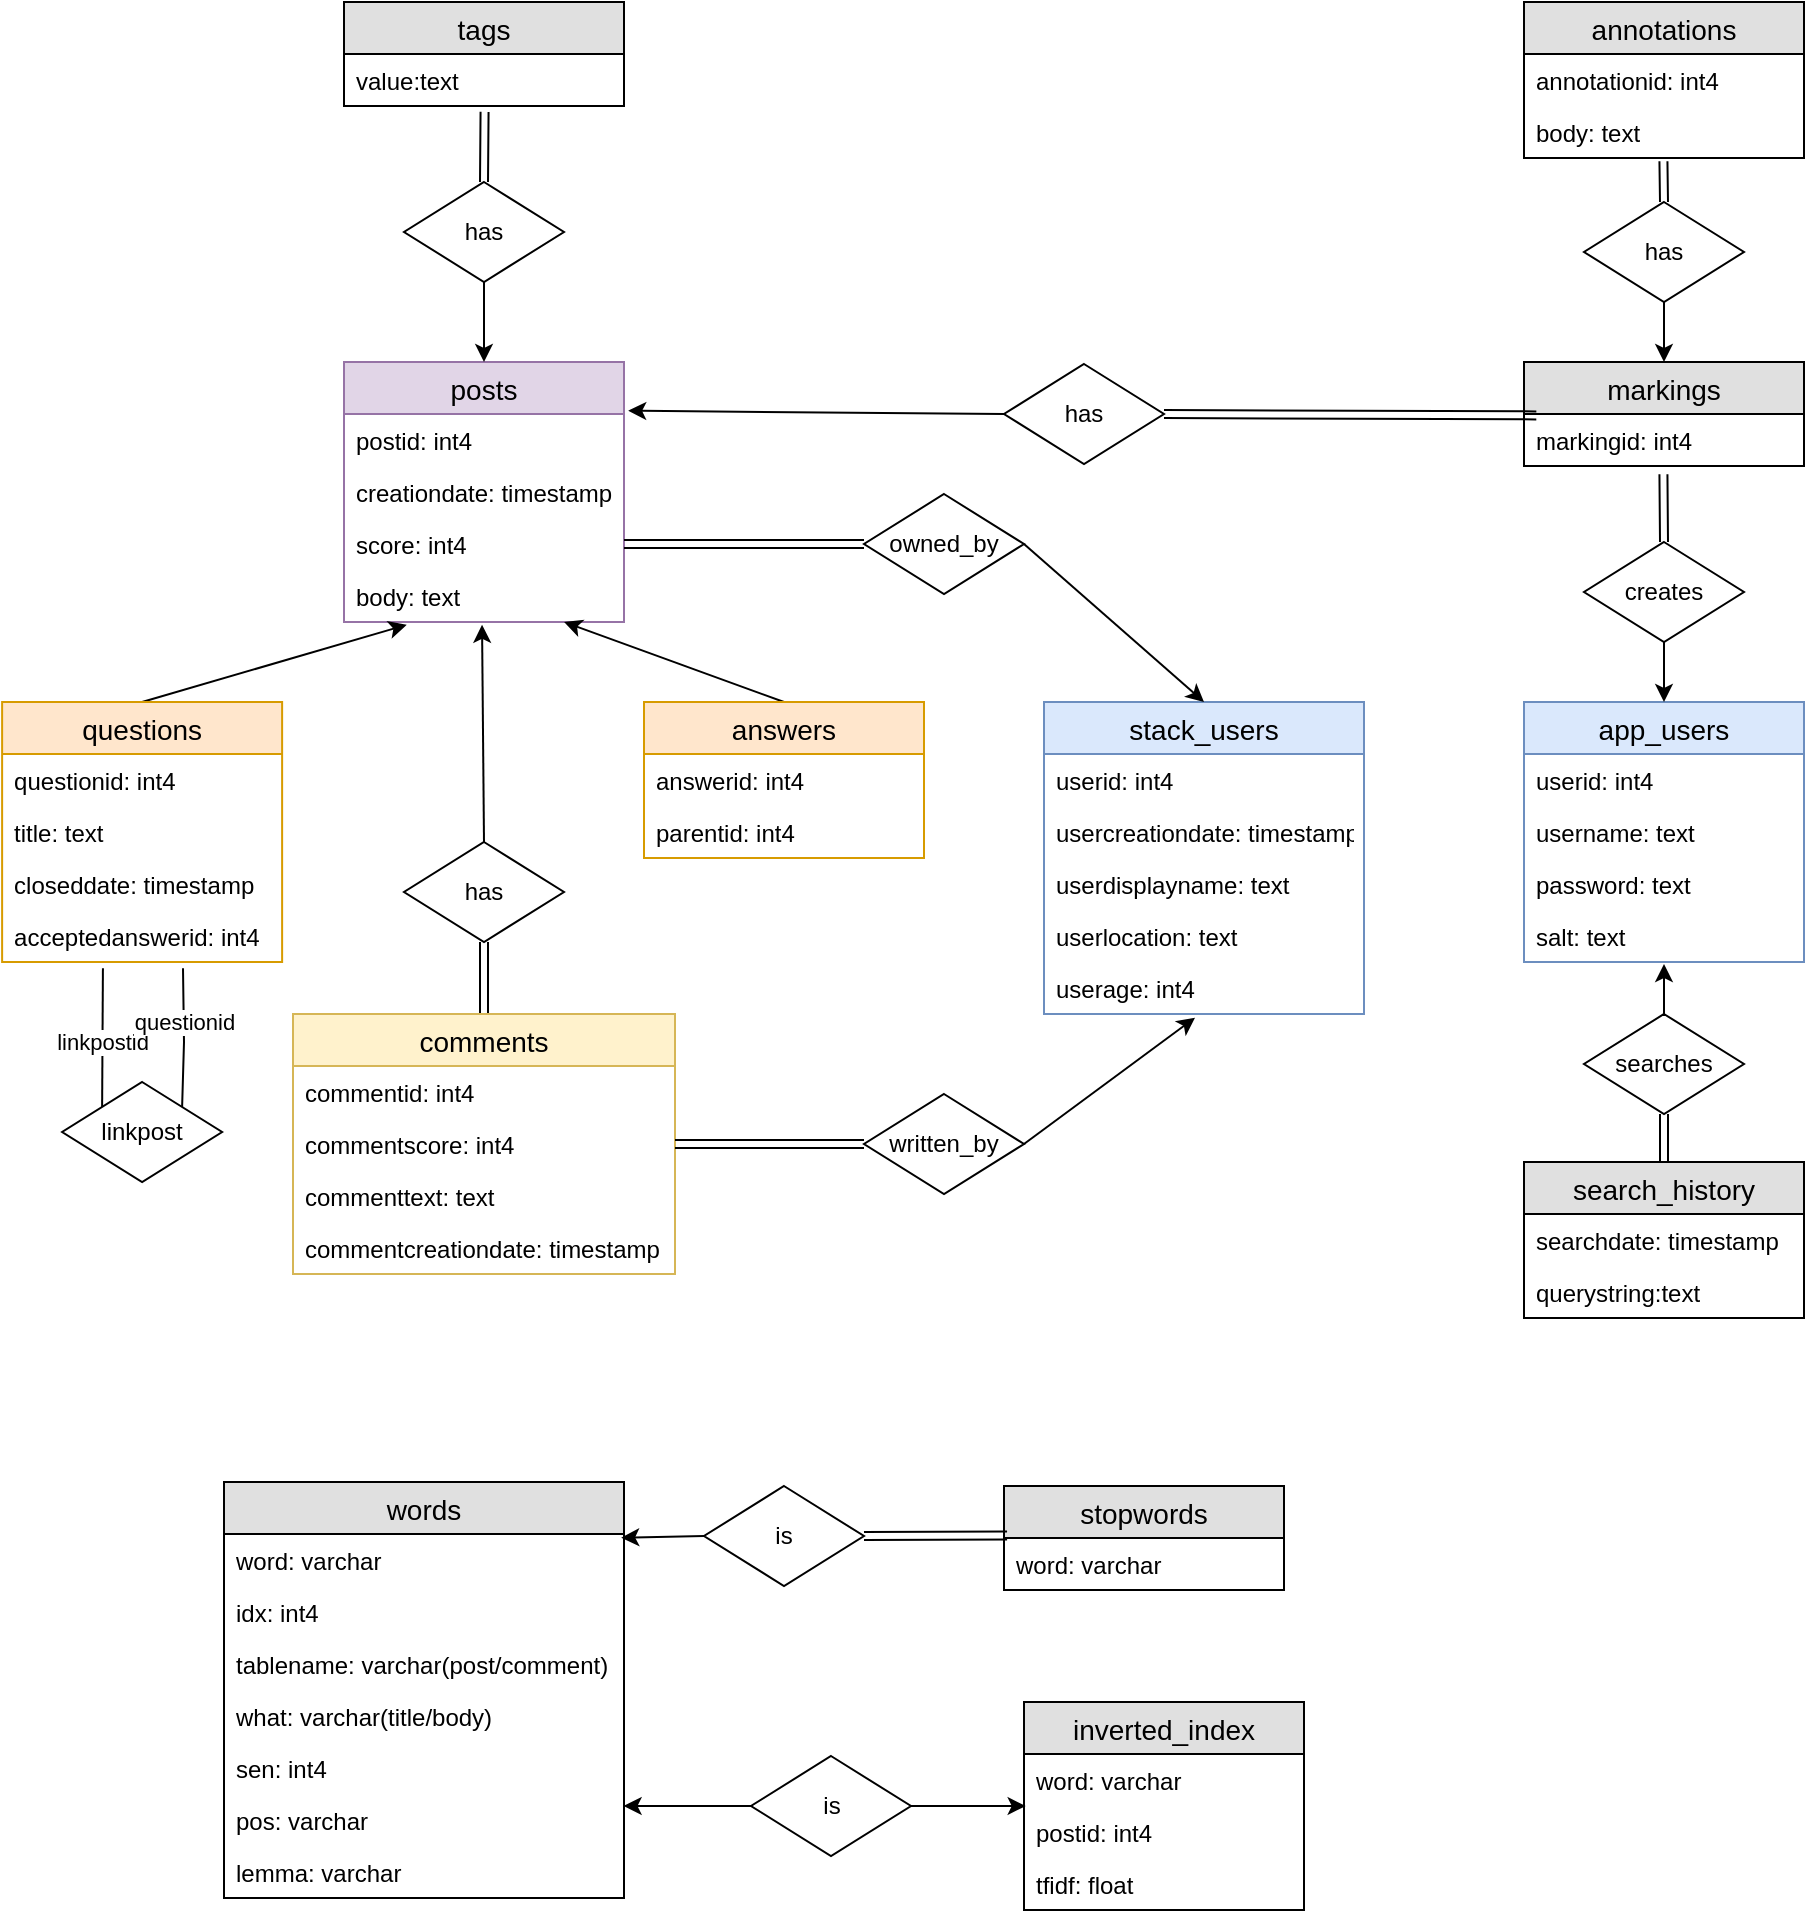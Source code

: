 <mxfile version="13.0.9" type="github">
  <diagram id="o7Jhs26MrK7T2KlIE4JG" name="Page-1">
    <mxGraphModel dx="1813" dy="1831" grid="1" gridSize="10" guides="1" tooltips="1" connect="1" arrows="1" fold="1" page="1" pageScale="1" pageWidth="827" pageHeight="1169" math="0" shadow="0">
      <root>
        <mxCell id="0" />
        <mxCell id="1" parent="0" />
        <mxCell id="jTHDJD86nA3Bd8Cu8bMh-1" value="tags" style="swimlane;fontStyle=0;childLayout=stackLayout;horizontal=1;startSize=26;fillColor=#e0e0e0;horizontalStack=0;resizeParent=1;resizeParentMax=0;resizeLast=0;collapsible=1;marginBottom=0;swimlaneFillColor=#ffffff;align=center;fontSize=14;" vertex="1" parent="1">
          <mxGeometry x="170" y="-50" width="140" height="52" as="geometry" />
        </mxCell>
        <mxCell id="jTHDJD86nA3Bd8Cu8bMh-2" value="value:text" style="text;strokeColor=none;fillColor=none;spacingLeft=4;spacingRight=4;overflow=hidden;rotatable=0;points=[[0,0.5],[1,0.5]];portConstraint=eastwest;fontSize=12;" vertex="1" parent="jTHDJD86nA3Bd8Cu8bMh-1">
          <mxGeometry y="26" width="140" height="26" as="geometry" />
        </mxCell>
        <mxCell id="jTHDJD86nA3Bd8Cu8bMh-3" value="posts" style="swimlane;fontStyle=0;childLayout=stackLayout;horizontal=1;startSize=26;fillColor=#e1d5e7;horizontalStack=0;resizeParent=1;resizeParentMax=0;resizeLast=0;collapsible=1;marginBottom=0;swimlaneFillColor=#ffffff;align=center;fontSize=14;strokeColor=#9673a6;" vertex="1" parent="1">
          <mxGeometry x="170" y="130" width="140" height="130" as="geometry" />
        </mxCell>
        <mxCell id="jTHDJD86nA3Bd8Cu8bMh-4" value="postid: int4" style="text;strokeColor=none;fillColor=none;spacingLeft=4;spacingRight=4;overflow=hidden;rotatable=0;points=[[0,0.5],[1,0.5]];portConstraint=eastwest;fontSize=12;" vertex="1" parent="jTHDJD86nA3Bd8Cu8bMh-3">
          <mxGeometry y="26" width="140" height="26" as="geometry" />
        </mxCell>
        <mxCell id="jTHDJD86nA3Bd8Cu8bMh-5" value="creationdate: timestamp" style="text;strokeColor=none;fillColor=none;spacingLeft=4;spacingRight=4;overflow=hidden;rotatable=0;points=[[0,0.5],[1,0.5]];portConstraint=eastwest;fontSize=12;" vertex="1" parent="jTHDJD86nA3Bd8Cu8bMh-3">
          <mxGeometry y="52" width="140" height="26" as="geometry" />
        </mxCell>
        <mxCell id="jTHDJD86nA3Bd8Cu8bMh-6" value="score: int4" style="text;strokeColor=none;fillColor=none;spacingLeft=4;spacingRight=4;overflow=hidden;rotatable=0;points=[[0,0.5],[1,0.5]];portConstraint=eastwest;fontSize=12;" vertex="1" parent="jTHDJD86nA3Bd8Cu8bMh-3">
          <mxGeometry y="78" width="140" height="26" as="geometry" />
        </mxCell>
        <mxCell id="jTHDJD86nA3Bd8Cu8bMh-7" value="body: text" style="text;strokeColor=none;fillColor=none;spacingLeft=4;spacingRight=4;overflow=hidden;rotatable=0;points=[[0,0.5],[1,0.5]];portConstraint=eastwest;fontSize=12;" vertex="1" parent="jTHDJD86nA3Bd8Cu8bMh-3">
          <mxGeometry y="104" width="140" height="26" as="geometry" />
        </mxCell>
        <mxCell id="jTHDJD86nA3Bd8Cu8bMh-8" value="markings" style="swimlane;fontStyle=0;childLayout=stackLayout;horizontal=1;startSize=26;fillColor=#e0e0e0;horizontalStack=0;resizeParent=1;resizeParentMax=0;resizeLast=0;collapsible=1;marginBottom=0;swimlaneFillColor=#ffffff;align=center;fontSize=14;" vertex="1" parent="1">
          <mxGeometry x="760" y="130" width="140" height="52" as="geometry" />
        </mxCell>
        <mxCell id="jTHDJD86nA3Bd8Cu8bMh-9" value="markingid: int4" style="text;strokeColor=none;fillColor=none;spacingLeft=4;spacingRight=4;overflow=hidden;rotatable=0;points=[[0,0.5],[1,0.5]];portConstraint=eastwest;fontSize=12;" vertex="1" parent="jTHDJD86nA3Bd8Cu8bMh-8">
          <mxGeometry y="26" width="140" height="26" as="geometry" />
        </mxCell>
        <mxCell id="jTHDJD86nA3Bd8Cu8bMh-10" value="annotations" style="swimlane;fontStyle=0;childLayout=stackLayout;horizontal=1;startSize=26;fillColor=#e0e0e0;horizontalStack=0;resizeParent=1;resizeParentMax=0;resizeLast=0;collapsible=1;marginBottom=0;swimlaneFillColor=#ffffff;align=center;fontSize=14;" vertex="1" parent="1">
          <mxGeometry x="760" y="-50" width="140" height="78" as="geometry" />
        </mxCell>
        <mxCell id="jTHDJD86nA3Bd8Cu8bMh-11" value="annotationid: int4" style="text;strokeColor=none;fillColor=none;spacingLeft=4;spacingRight=4;overflow=hidden;rotatable=0;points=[[0,0.5],[1,0.5]];portConstraint=eastwest;fontSize=12;" vertex="1" parent="jTHDJD86nA3Bd8Cu8bMh-10">
          <mxGeometry y="26" width="140" height="26" as="geometry" />
        </mxCell>
        <mxCell id="jTHDJD86nA3Bd8Cu8bMh-12" value="body: text" style="text;strokeColor=none;fillColor=none;spacingLeft=4;spacingRight=4;overflow=hidden;rotatable=0;points=[[0,0.5],[1,0.5]];portConstraint=eastwest;fontSize=12;" vertex="1" parent="jTHDJD86nA3Bd8Cu8bMh-10">
          <mxGeometry y="52" width="140" height="26" as="geometry" />
        </mxCell>
        <mxCell id="jTHDJD86nA3Bd8Cu8bMh-13" style="edgeStyle=none;rounded=0;orthogonalLoop=1;jettySize=auto;html=1;exitX=0.5;exitY=0;exitDx=0;exitDy=0;entryX=0.224;entryY=1.054;entryDx=0;entryDy=0;entryPerimeter=0;" edge="1" parent="1" source="jTHDJD86nA3Bd8Cu8bMh-14" target="jTHDJD86nA3Bd8Cu8bMh-7">
          <mxGeometry relative="1" as="geometry" />
        </mxCell>
        <mxCell id="jTHDJD86nA3Bd8Cu8bMh-14" value="questions" style="swimlane;fontStyle=0;childLayout=stackLayout;horizontal=1;startSize=26;fillColor=#ffe6cc;horizontalStack=0;resizeParent=1;resizeParentMax=0;resizeLast=0;collapsible=1;marginBottom=0;swimlaneFillColor=#ffffff;align=center;fontSize=14;strokeColor=#d79b00;" vertex="1" parent="1">
          <mxGeometry x="-0.94" y="300" width="140" height="130" as="geometry" />
        </mxCell>
        <mxCell id="jTHDJD86nA3Bd8Cu8bMh-15" value="questionid: int4" style="text;strokeColor=none;fillColor=none;spacingLeft=4;spacingRight=4;overflow=hidden;rotatable=0;points=[[0,0.5],[1,0.5]];portConstraint=eastwest;fontSize=12;" vertex="1" parent="jTHDJD86nA3Bd8Cu8bMh-14">
          <mxGeometry y="26" width="140" height="26" as="geometry" />
        </mxCell>
        <mxCell id="jTHDJD86nA3Bd8Cu8bMh-16" value="title: text" style="text;strokeColor=none;fillColor=none;spacingLeft=4;spacingRight=4;overflow=hidden;rotatable=0;points=[[0,0.5],[1,0.5]];portConstraint=eastwest;fontSize=12;" vertex="1" parent="jTHDJD86nA3Bd8Cu8bMh-14">
          <mxGeometry y="52" width="140" height="26" as="geometry" />
        </mxCell>
        <mxCell id="jTHDJD86nA3Bd8Cu8bMh-17" value="closeddate: timestamp" style="text;strokeColor=none;fillColor=none;spacingLeft=4;spacingRight=4;overflow=hidden;rotatable=0;points=[[0,0.5],[1,0.5]];portConstraint=eastwest;fontSize=12;" vertex="1" parent="jTHDJD86nA3Bd8Cu8bMh-14">
          <mxGeometry y="78" width="140" height="26" as="geometry" />
        </mxCell>
        <mxCell id="jTHDJD86nA3Bd8Cu8bMh-18" value="acceptedanswerid: int4" style="text;strokeColor=none;fillColor=none;spacingLeft=4;spacingRight=4;overflow=hidden;rotatable=0;points=[[0,0.5],[1,0.5]];portConstraint=eastwest;fontSize=12;" vertex="1" parent="jTHDJD86nA3Bd8Cu8bMh-14">
          <mxGeometry y="104" width="140" height="26" as="geometry" />
        </mxCell>
        <mxCell id="jTHDJD86nA3Bd8Cu8bMh-19" style="rounded=0;orthogonalLoop=1;jettySize=auto;html=1;exitX=0.5;exitY=0;exitDx=0;exitDy=0;entryX=0.786;entryY=1;entryDx=0;entryDy=0;entryPerimeter=0;" edge="1" parent="1" source="jTHDJD86nA3Bd8Cu8bMh-20" target="jTHDJD86nA3Bd8Cu8bMh-7">
          <mxGeometry relative="1" as="geometry" />
        </mxCell>
        <mxCell id="jTHDJD86nA3Bd8Cu8bMh-20" value="answers" style="swimlane;fontStyle=0;childLayout=stackLayout;horizontal=1;startSize=26;fillColor=#ffe6cc;horizontalStack=0;resizeParent=1;resizeParentMax=0;resizeLast=0;collapsible=1;marginBottom=0;swimlaneFillColor=#ffffff;align=center;fontSize=14;strokeColor=#d79b00;" vertex="1" parent="1">
          <mxGeometry x="320" y="300" width="140" height="78" as="geometry" />
        </mxCell>
        <mxCell id="jTHDJD86nA3Bd8Cu8bMh-21" value="answerid: int4" style="text;strokeColor=none;fillColor=none;spacingLeft=4;spacingRight=4;overflow=hidden;rotatable=0;points=[[0,0.5],[1,0.5]];portConstraint=eastwest;fontSize=12;" vertex="1" parent="jTHDJD86nA3Bd8Cu8bMh-20">
          <mxGeometry y="26" width="140" height="26" as="geometry" />
        </mxCell>
        <mxCell id="jTHDJD86nA3Bd8Cu8bMh-22" value="parentid: int4" style="text;strokeColor=none;fillColor=none;spacingLeft=4;spacingRight=4;overflow=hidden;rotatable=0;points=[[0,0.5],[1,0.5]];portConstraint=eastwest;fontSize=12;" vertex="1" parent="jTHDJD86nA3Bd8Cu8bMh-20">
          <mxGeometry y="52" width="140" height="26" as="geometry" />
        </mxCell>
        <mxCell id="jTHDJD86nA3Bd8Cu8bMh-23" value="stack_users" style="swimlane;fontStyle=0;childLayout=stackLayout;horizontal=1;startSize=26;fillColor=#dae8fc;horizontalStack=0;resizeParent=1;resizeParentMax=0;resizeLast=0;collapsible=1;marginBottom=0;swimlaneFillColor=#ffffff;align=center;fontSize=14;strokeColor=#6c8ebf;" vertex="1" parent="1">
          <mxGeometry x="520" y="300" width="160" height="156" as="geometry" />
        </mxCell>
        <mxCell id="jTHDJD86nA3Bd8Cu8bMh-24" value="userid: int4" style="text;strokeColor=none;fillColor=none;spacingLeft=4;spacingRight=4;overflow=hidden;rotatable=0;points=[[0,0.5],[1,0.5]];portConstraint=eastwest;fontSize=12;" vertex="1" parent="jTHDJD86nA3Bd8Cu8bMh-23">
          <mxGeometry y="26" width="160" height="26" as="geometry" />
        </mxCell>
        <mxCell id="jTHDJD86nA3Bd8Cu8bMh-25" value="usercreationdate: timestamp" style="text;strokeColor=none;fillColor=none;spacingLeft=4;spacingRight=4;overflow=hidden;rotatable=0;points=[[0,0.5],[1,0.5]];portConstraint=eastwest;fontSize=12;" vertex="1" parent="jTHDJD86nA3Bd8Cu8bMh-23">
          <mxGeometry y="52" width="160" height="26" as="geometry" />
        </mxCell>
        <mxCell id="jTHDJD86nA3Bd8Cu8bMh-26" value="userdisplayname: text" style="text;strokeColor=none;fillColor=none;spacingLeft=4;spacingRight=4;overflow=hidden;rotatable=0;points=[[0,0.5],[1,0.5]];portConstraint=eastwest;fontSize=12;" vertex="1" parent="jTHDJD86nA3Bd8Cu8bMh-23">
          <mxGeometry y="78" width="160" height="26" as="geometry" />
        </mxCell>
        <mxCell id="jTHDJD86nA3Bd8Cu8bMh-27" value="userlocation: text" style="text;strokeColor=none;fillColor=none;spacingLeft=4;spacingRight=4;overflow=hidden;rotatable=0;points=[[0,0.5],[1,0.5]];portConstraint=eastwest;fontSize=12;" vertex="1" parent="jTHDJD86nA3Bd8Cu8bMh-23">
          <mxGeometry y="104" width="160" height="26" as="geometry" />
        </mxCell>
        <mxCell id="jTHDJD86nA3Bd8Cu8bMh-28" value="userage: int4" style="text;strokeColor=none;fillColor=none;spacingLeft=4;spacingRight=4;overflow=hidden;rotatable=0;points=[[0,0.5],[1,0.5]];portConstraint=eastwest;fontSize=12;" vertex="1" parent="jTHDJD86nA3Bd8Cu8bMh-23">
          <mxGeometry y="130" width="160" height="26" as="geometry" />
        </mxCell>
        <mxCell id="jTHDJD86nA3Bd8Cu8bMh-29" value="app_users" style="swimlane;fontStyle=0;childLayout=stackLayout;horizontal=1;startSize=26;fillColor=#dae8fc;horizontalStack=0;resizeParent=1;resizeParentMax=0;resizeLast=0;collapsible=1;marginBottom=0;swimlaneFillColor=#ffffff;align=center;fontSize=14;strokeColor=#6c8ebf;" vertex="1" parent="1">
          <mxGeometry x="760" y="300" width="140" height="130" as="geometry" />
        </mxCell>
        <mxCell id="jTHDJD86nA3Bd8Cu8bMh-30" value="userid: int4" style="text;strokeColor=none;fillColor=none;spacingLeft=4;spacingRight=4;overflow=hidden;rotatable=0;points=[[0,0.5],[1,0.5]];portConstraint=eastwest;fontSize=12;" vertex="1" parent="jTHDJD86nA3Bd8Cu8bMh-29">
          <mxGeometry y="26" width="140" height="26" as="geometry" />
        </mxCell>
        <mxCell id="jTHDJD86nA3Bd8Cu8bMh-31" value="username: text" style="text;strokeColor=none;fillColor=none;spacingLeft=4;spacingRight=4;overflow=hidden;rotatable=0;points=[[0,0.5],[1,0.5]];portConstraint=eastwest;fontSize=12;" vertex="1" parent="jTHDJD86nA3Bd8Cu8bMh-29">
          <mxGeometry y="52" width="140" height="26" as="geometry" />
        </mxCell>
        <mxCell id="jTHDJD86nA3Bd8Cu8bMh-32" value="password: text" style="text;strokeColor=none;fillColor=none;spacingLeft=4;spacingRight=4;overflow=hidden;rotatable=0;points=[[0,0.5],[1,0.5]];portConstraint=eastwest;fontSize=12;" vertex="1" parent="jTHDJD86nA3Bd8Cu8bMh-29">
          <mxGeometry y="78" width="140" height="26" as="geometry" />
        </mxCell>
        <mxCell id="jTHDJD86nA3Bd8Cu8bMh-33" value="salt: text" style="text;strokeColor=none;fillColor=none;spacingLeft=4;spacingRight=4;overflow=hidden;rotatable=0;points=[[0,0.5],[1,0.5]];portConstraint=eastwest;fontSize=12;" vertex="1" parent="jTHDJD86nA3Bd8Cu8bMh-29">
          <mxGeometry y="104" width="140" height="26" as="geometry" />
        </mxCell>
        <mxCell id="jTHDJD86nA3Bd8Cu8bMh-34" style="edgeStyle=none;rounded=0;orthogonalLoop=1;jettySize=auto;html=1;exitX=0.5;exitY=0;exitDx=0;exitDy=0;entryX=0.5;entryY=1;entryDx=0;entryDy=0;shape=link;" edge="1" parent="1" source="jTHDJD86nA3Bd8Cu8bMh-35" target="jTHDJD86nA3Bd8Cu8bMh-70">
          <mxGeometry relative="1" as="geometry" />
        </mxCell>
        <mxCell id="jTHDJD86nA3Bd8Cu8bMh-35" value="comments" style="swimlane;fontStyle=0;childLayout=stackLayout;horizontal=1;startSize=26;fillColor=#fff2cc;horizontalStack=0;resizeParent=1;resizeParentMax=0;resizeLast=0;collapsible=1;marginBottom=0;swimlaneFillColor=#ffffff;align=center;fontSize=14;strokeColor=#d6b656;" vertex="1" parent="1">
          <mxGeometry x="144.5" y="456" width="191" height="130" as="geometry" />
        </mxCell>
        <mxCell id="jTHDJD86nA3Bd8Cu8bMh-36" value="commentid: int4" style="text;strokeColor=none;fillColor=none;spacingLeft=4;spacingRight=4;overflow=hidden;rotatable=0;points=[[0,0.5],[1,0.5]];portConstraint=eastwest;fontSize=12;" vertex="1" parent="jTHDJD86nA3Bd8Cu8bMh-35">
          <mxGeometry y="26" width="191" height="26" as="geometry" />
        </mxCell>
        <mxCell id="jTHDJD86nA3Bd8Cu8bMh-37" value="commentscore: int4" style="text;strokeColor=none;fillColor=none;spacingLeft=4;spacingRight=4;overflow=hidden;rotatable=0;points=[[0,0.5],[1,0.5]];portConstraint=eastwest;fontSize=12;" vertex="1" parent="jTHDJD86nA3Bd8Cu8bMh-35">
          <mxGeometry y="52" width="191" height="26" as="geometry" />
        </mxCell>
        <mxCell id="jTHDJD86nA3Bd8Cu8bMh-38" value="commenttext: text" style="text;strokeColor=none;fillColor=none;spacingLeft=4;spacingRight=4;overflow=hidden;rotatable=0;points=[[0,0.5],[1,0.5]];portConstraint=eastwest;fontSize=12;" vertex="1" parent="jTHDJD86nA3Bd8Cu8bMh-35">
          <mxGeometry y="78" width="191" height="26" as="geometry" />
        </mxCell>
        <mxCell id="jTHDJD86nA3Bd8Cu8bMh-39" value="commentcreationdate: timestamp" style="text;strokeColor=none;fillColor=none;spacingLeft=4;spacingRight=4;overflow=hidden;rotatable=0;points=[[0,0.5],[1,0.5]];portConstraint=eastwest;fontSize=12;" vertex="1" parent="jTHDJD86nA3Bd8Cu8bMh-35">
          <mxGeometry y="104" width="191" height="26" as="geometry" />
        </mxCell>
        <mxCell id="jTHDJD86nA3Bd8Cu8bMh-40" value="search_history" style="swimlane;fontStyle=0;childLayout=stackLayout;horizontal=1;startSize=26;fillColor=#e0e0e0;horizontalStack=0;resizeParent=1;resizeParentMax=0;resizeLast=0;collapsible=1;marginBottom=0;swimlaneFillColor=#ffffff;align=center;fontSize=14;" vertex="1" parent="1">
          <mxGeometry x="760" y="530" width="140" height="78" as="geometry" />
        </mxCell>
        <mxCell id="jTHDJD86nA3Bd8Cu8bMh-41" value="searchdate: timestamp" style="text;strokeColor=none;fillColor=none;spacingLeft=4;spacingRight=4;overflow=hidden;rotatable=0;points=[[0,0.5],[1,0.5]];portConstraint=eastwest;fontSize=12;" vertex="1" parent="jTHDJD86nA3Bd8Cu8bMh-40">
          <mxGeometry y="26" width="140" height="26" as="geometry" />
        </mxCell>
        <mxCell id="jTHDJD86nA3Bd8Cu8bMh-42" value="querystring:text" style="text;strokeColor=none;fillColor=none;spacingLeft=4;spacingRight=4;overflow=hidden;rotatable=0;points=[[0,0.5],[1,0.5]];portConstraint=eastwest;fontSize=12;" vertex="1" parent="jTHDJD86nA3Bd8Cu8bMh-40">
          <mxGeometry y="52" width="140" height="26" as="geometry" />
        </mxCell>
        <mxCell id="jTHDJD86nA3Bd8Cu8bMh-43" value="stopwords" style="swimlane;fontStyle=0;childLayout=stackLayout;horizontal=1;startSize=26;fillColor=#e0e0e0;horizontalStack=0;resizeParent=1;resizeParentMax=0;resizeLast=0;collapsible=1;marginBottom=0;swimlaneFillColor=#ffffff;align=center;fontSize=14;" vertex="1" parent="1">
          <mxGeometry x="500" y="692" width="140" height="52" as="geometry" />
        </mxCell>
        <mxCell id="jTHDJD86nA3Bd8Cu8bMh-44" value="word: varchar" style="text;strokeColor=none;fillColor=none;spacingLeft=4;spacingRight=4;overflow=hidden;rotatable=0;points=[[0,0.5],[1,0.5]];portConstraint=eastwest;fontSize=12;" vertex="1" parent="jTHDJD86nA3Bd8Cu8bMh-43">
          <mxGeometry y="26" width="140" height="26" as="geometry" />
        </mxCell>
        <mxCell id="jTHDJD86nA3Bd8Cu8bMh-45" value="words" style="swimlane;fontStyle=0;childLayout=stackLayout;horizontal=1;startSize=26;fillColor=#e0e0e0;horizontalStack=0;resizeParent=1;resizeParentMax=0;resizeLast=0;collapsible=1;marginBottom=0;swimlaneFillColor=#ffffff;align=center;fontSize=14;" vertex="1" parent="1">
          <mxGeometry x="110" y="690" width="200" height="208" as="geometry" />
        </mxCell>
        <mxCell id="jTHDJD86nA3Bd8Cu8bMh-46" value="word: varchar" style="text;strokeColor=none;fillColor=none;spacingLeft=4;spacingRight=4;overflow=hidden;rotatable=0;points=[[0,0.5],[1,0.5]];portConstraint=eastwest;fontSize=12;" vertex="1" parent="jTHDJD86nA3Bd8Cu8bMh-45">
          <mxGeometry y="26" width="200" height="26" as="geometry" />
        </mxCell>
        <mxCell id="jTHDJD86nA3Bd8Cu8bMh-47" value="idx: int4" style="text;strokeColor=none;fillColor=none;spacingLeft=4;spacingRight=4;overflow=hidden;rotatable=0;points=[[0,0.5],[1,0.5]];portConstraint=eastwest;fontSize=12;" vertex="1" parent="jTHDJD86nA3Bd8Cu8bMh-45">
          <mxGeometry y="52" width="200" height="26" as="geometry" />
        </mxCell>
        <mxCell id="jTHDJD86nA3Bd8Cu8bMh-48" value="tablename: varchar(post/comment)" style="text;strokeColor=none;fillColor=none;spacingLeft=4;spacingRight=4;overflow=hidden;rotatable=0;points=[[0,0.5],[1,0.5]];portConstraint=eastwest;fontSize=12;" vertex="1" parent="jTHDJD86nA3Bd8Cu8bMh-45">
          <mxGeometry y="78" width="200" height="26" as="geometry" />
        </mxCell>
        <mxCell id="jTHDJD86nA3Bd8Cu8bMh-49" value="what: varchar(title/body)" style="text;strokeColor=none;fillColor=none;spacingLeft=4;spacingRight=4;overflow=hidden;rotatable=0;points=[[0,0.5],[1,0.5]];portConstraint=eastwest;fontSize=12;" vertex="1" parent="jTHDJD86nA3Bd8Cu8bMh-45">
          <mxGeometry y="104" width="200" height="26" as="geometry" />
        </mxCell>
        <mxCell id="jTHDJD86nA3Bd8Cu8bMh-50" value="sen: int4" style="text;strokeColor=none;fillColor=none;spacingLeft=4;spacingRight=4;overflow=hidden;rotatable=0;points=[[0,0.5],[1,0.5]];portConstraint=eastwest;fontSize=12;" vertex="1" parent="jTHDJD86nA3Bd8Cu8bMh-45">
          <mxGeometry y="130" width="200" height="26" as="geometry" />
        </mxCell>
        <mxCell id="jTHDJD86nA3Bd8Cu8bMh-51" value="pos: varchar" style="text;strokeColor=none;fillColor=none;spacingLeft=4;spacingRight=4;overflow=hidden;rotatable=0;points=[[0,0.5],[1,0.5]];portConstraint=eastwest;fontSize=12;" vertex="1" parent="jTHDJD86nA3Bd8Cu8bMh-45">
          <mxGeometry y="156" width="200" height="26" as="geometry" />
        </mxCell>
        <mxCell id="jTHDJD86nA3Bd8Cu8bMh-52" value="lemma: varchar" style="text;strokeColor=none;fillColor=none;spacingLeft=4;spacingRight=4;overflow=hidden;rotatable=0;points=[[0,0.5],[1,0.5]];portConstraint=eastwest;fontSize=12;" vertex="1" parent="jTHDJD86nA3Bd8Cu8bMh-45">
          <mxGeometry y="182" width="200" height="26" as="geometry" />
        </mxCell>
        <mxCell id="jTHDJD86nA3Bd8Cu8bMh-53" value="inverted_index" style="swimlane;fontStyle=0;childLayout=stackLayout;horizontal=1;startSize=26;fillColor=#e0e0e0;horizontalStack=0;resizeParent=1;resizeParentMax=0;resizeLast=0;collapsible=1;marginBottom=0;swimlaneFillColor=#ffffff;align=center;fontSize=14;" vertex="1" parent="1">
          <mxGeometry x="510" y="800" width="140" height="104" as="geometry" />
        </mxCell>
        <mxCell id="jTHDJD86nA3Bd8Cu8bMh-54" value="word: varchar" style="text;strokeColor=none;fillColor=none;spacingLeft=4;spacingRight=4;overflow=hidden;rotatable=0;points=[[0,0.5],[1,0.5]];portConstraint=eastwest;fontSize=12;" vertex="1" parent="jTHDJD86nA3Bd8Cu8bMh-53">
          <mxGeometry y="26" width="140" height="26" as="geometry" />
        </mxCell>
        <mxCell id="jTHDJD86nA3Bd8Cu8bMh-55" value="postid: int4" style="text;strokeColor=none;fillColor=none;spacingLeft=4;spacingRight=4;overflow=hidden;rotatable=0;points=[[0,0.5],[1,0.5]];portConstraint=eastwest;fontSize=12;" vertex="1" parent="jTHDJD86nA3Bd8Cu8bMh-53">
          <mxGeometry y="52" width="140" height="26" as="geometry" />
        </mxCell>
        <mxCell id="jTHDJD86nA3Bd8Cu8bMh-56" value="tfidf: float" style="text;strokeColor=none;fillColor=none;spacingLeft=4;spacingRight=4;overflow=hidden;rotatable=0;points=[[0,0.5],[1,0.5]];portConstraint=eastwest;fontSize=12;" vertex="1" parent="jTHDJD86nA3Bd8Cu8bMh-53">
          <mxGeometry y="78" width="140" height="26" as="geometry" />
        </mxCell>
        <mxCell id="jTHDJD86nA3Bd8Cu8bMh-57" style="edgeStyle=none;shape=link;rounded=0;orthogonalLoop=1;jettySize=auto;html=1;exitX=0.5;exitY=1;exitDx=0;exitDy=0;entryX=0.5;entryY=0;entryDx=0;entryDy=0;" edge="1" parent="1" source="jTHDJD86nA3Bd8Cu8bMh-59" target="jTHDJD86nA3Bd8Cu8bMh-40">
          <mxGeometry relative="1" as="geometry" />
        </mxCell>
        <mxCell id="jTHDJD86nA3Bd8Cu8bMh-58" style="edgeStyle=none;rounded=0;orthogonalLoop=1;jettySize=auto;html=1;exitX=0.5;exitY=0;exitDx=0;exitDy=0;" edge="1" parent="1" source="jTHDJD86nA3Bd8Cu8bMh-59">
          <mxGeometry relative="1" as="geometry">
            <mxPoint x="830" y="431" as="targetPoint" />
          </mxGeometry>
        </mxCell>
        <mxCell id="jTHDJD86nA3Bd8Cu8bMh-59" value="searches" style="rhombus;whiteSpace=wrap;html=1;" vertex="1" parent="1">
          <mxGeometry x="790" y="456" width="80" height="50" as="geometry" />
        </mxCell>
        <mxCell id="jTHDJD86nA3Bd8Cu8bMh-60" style="edgeStyle=none;shape=link;rounded=0;orthogonalLoop=1;jettySize=auto;html=1;exitX=1;exitY=0.5;exitDx=0;exitDy=0;entryX=0.011;entryY=-0.05;entryDx=0;entryDy=0;entryPerimeter=0;" edge="1" parent="1" source="jTHDJD86nA3Bd8Cu8bMh-62" target="jTHDJD86nA3Bd8Cu8bMh-44">
          <mxGeometry relative="1" as="geometry" />
        </mxCell>
        <mxCell id="jTHDJD86nA3Bd8Cu8bMh-61" style="edgeStyle=none;rounded=0;orthogonalLoop=1;jettySize=auto;html=1;exitX=0;exitY=0.5;exitDx=0;exitDy=0;entryX=0.993;entryY=0.072;entryDx=0;entryDy=0;entryPerimeter=0;" edge="1" parent="1" source="jTHDJD86nA3Bd8Cu8bMh-62" target="jTHDJD86nA3Bd8Cu8bMh-46">
          <mxGeometry relative="1" as="geometry" />
        </mxCell>
        <mxCell id="jTHDJD86nA3Bd8Cu8bMh-62" value="is" style="rhombus;whiteSpace=wrap;html=1;" vertex="1" parent="1">
          <mxGeometry x="350" y="692" width="80" height="50" as="geometry" />
        </mxCell>
        <mxCell id="jTHDJD86nA3Bd8Cu8bMh-63" style="edgeStyle=none;rounded=0;orthogonalLoop=1;jettySize=auto;html=1;exitX=0;exitY=0.5;exitDx=0;exitDy=0;entryX=1;entryY=0.5;entryDx=0;entryDy=0;shape=link;" edge="1" parent="1" source="jTHDJD86nA3Bd8Cu8bMh-65" target="jTHDJD86nA3Bd8Cu8bMh-6">
          <mxGeometry relative="1" as="geometry" />
        </mxCell>
        <mxCell id="jTHDJD86nA3Bd8Cu8bMh-64" style="edgeStyle=none;rounded=0;orthogonalLoop=1;jettySize=auto;html=1;exitX=1;exitY=0.5;exitDx=0;exitDy=0;entryX=0.5;entryY=0;entryDx=0;entryDy=0;" edge="1" parent="1" source="jTHDJD86nA3Bd8Cu8bMh-65" target="jTHDJD86nA3Bd8Cu8bMh-23">
          <mxGeometry relative="1" as="geometry" />
        </mxCell>
        <mxCell id="jTHDJD86nA3Bd8Cu8bMh-65" value="owned_by" style="rhombus;whiteSpace=wrap;html=1;" vertex="1" parent="1">
          <mxGeometry x="430" y="196" width="80" height="50" as="geometry" />
        </mxCell>
        <mxCell id="jTHDJD86nA3Bd8Cu8bMh-66" value="linkpostid" style="rounded=0;orthogonalLoop=1;jettySize=auto;html=1;exitX=0;exitY=0;exitDx=0;exitDy=0;entryX=0.36;entryY=1.122;entryDx=0;entryDy=0;entryPerimeter=0;endArrow=none;endFill=0;" edge="1" parent="1" source="jTHDJD86nA3Bd8Cu8bMh-68" target="jTHDJD86nA3Bd8Cu8bMh-18">
          <mxGeometry x="-0.062" relative="1" as="geometry">
            <mxPoint x="47" y="430" as="targetPoint" />
            <mxPoint as="offset" />
          </mxGeometry>
        </mxCell>
        <mxCell id="jTHDJD86nA3Bd8Cu8bMh-67" value="questionid" style="edgeStyle=none;rounded=0;orthogonalLoop=1;jettySize=auto;html=1;exitX=1;exitY=0;exitDx=0;exitDy=0;entryX=0.646;entryY=1.122;entryDx=0;entryDy=0;entryPerimeter=0;endArrow=none;endFill=0;" edge="1" parent="1" source="jTHDJD86nA3Bd8Cu8bMh-68" target="jTHDJD86nA3Bd8Cu8bMh-18">
          <mxGeometry x="0.226" relative="1" as="geometry">
            <Array as="points">
              <mxPoint x="90" y="470" />
            </Array>
            <mxPoint as="offset" />
          </mxGeometry>
        </mxCell>
        <mxCell id="jTHDJD86nA3Bd8Cu8bMh-68" value="linkpost" style="rhombus;whiteSpace=wrap;html=1;" vertex="1" parent="1">
          <mxGeometry x="29.06" y="490" width="80" height="50" as="geometry" />
        </mxCell>
        <mxCell id="jTHDJD86nA3Bd8Cu8bMh-69" style="edgeStyle=none;rounded=0;orthogonalLoop=1;jettySize=auto;html=1;exitX=0.5;exitY=0;exitDx=0;exitDy=0;entryX=0.493;entryY=1.054;entryDx=0;entryDy=0;entryPerimeter=0;" edge="1" parent="1" source="jTHDJD86nA3Bd8Cu8bMh-70" target="jTHDJD86nA3Bd8Cu8bMh-7">
          <mxGeometry relative="1" as="geometry" />
        </mxCell>
        <mxCell id="jTHDJD86nA3Bd8Cu8bMh-70" value="has" style="rhombus;whiteSpace=wrap;html=1;" vertex="1" parent="1">
          <mxGeometry x="200" y="370" width="80" height="50" as="geometry" />
        </mxCell>
        <mxCell id="jTHDJD86nA3Bd8Cu8bMh-71" style="edgeStyle=none;rounded=0;orthogonalLoop=1;jettySize=auto;html=1;exitX=0.5;exitY=1;exitDx=0;exitDy=0;entryX=0.5;entryY=0;entryDx=0;entryDy=0;" edge="1" parent="1" source="jTHDJD86nA3Bd8Cu8bMh-73" target="jTHDJD86nA3Bd8Cu8bMh-3">
          <mxGeometry relative="1" as="geometry" />
        </mxCell>
        <mxCell id="jTHDJD86nA3Bd8Cu8bMh-72" style="edgeStyle=none;rounded=0;orthogonalLoop=1;jettySize=auto;html=1;exitX=0.5;exitY=0;exitDx=0;exitDy=0;entryX=0.502;entryY=1.113;entryDx=0;entryDy=0;entryPerimeter=0;shape=link;" edge="1" parent="1" source="jTHDJD86nA3Bd8Cu8bMh-73" target="jTHDJD86nA3Bd8Cu8bMh-2">
          <mxGeometry relative="1" as="geometry" />
        </mxCell>
        <mxCell id="jTHDJD86nA3Bd8Cu8bMh-73" value="has" style="rhombus;whiteSpace=wrap;html=1;" vertex="1" parent="1">
          <mxGeometry x="200" y="40" width="80" height="50" as="geometry" />
        </mxCell>
        <mxCell id="jTHDJD86nA3Bd8Cu8bMh-74" style="edgeStyle=none;rounded=0;orthogonalLoop=1;jettySize=auto;html=1;exitX=1;exitY=0.5;exitDx=0;exitDy=0;entryX=0.472;entryY=1.072;entryDx=0;entryDy=0;entryPerimeter=0;" edge="1" parent="1" source="jTHDJD86nA3Bd8Cu8bMh-75" target="jTHDJD86nA3Bd8Cu8bMh-28">
          <mxGeometry relative="1" as="geometry" />
        </mxCell>
        <mxCell id="jTHDJD86nA3Bd8Cu8bMh-75" value="written_by" style="rhombus;whiteSpace=wrap;html=1;" vertex="1" parent="1">
          <mxGeometry x="430" y="496" width="80" height="50" as="geometry" />
        </mxCell>
        <mxCell id="jTHDJD86nA3Bd8Cu8bMh-76" style="edgeStyle=none;rounded=0;orthogonalLoop=1;jettySize=auto;html=1;exitX=0;exitY=0.5;exitDx=0;exitDy=0;entryX=0.999;entryY=0.231;entryDx=0;entryDy=0;entryPerimeter=0;" edge="1" parent="1" source="jTHDJD86nA3Bd8Cu8bMh-78" target="jTHDJD86nA3Bd8Cu8bMh-51">
          <mxGeometry relative="1" as="geometry" />
        </mxCell>
        <mxCell id="jTHDJD86nA3Bd8Cu8bMh-77" style="edgeStyle=none;rounded=0;orthogonalLoop=1;jettySize=auto;html=1;exitX=1;exitY=0.5;exitDx=0;exitDy=0;entryX=0.006;entryY=0;entryDx=0;entryDy=0;entryPerimeter=0;" edge="1" parent="1" source="jTHDJD86nA3Bd8Cu8bMh-78" target="jTHDJD86nA3Bd8Cu8bMh-55">
          <mxGeometry relative="1" as="geometry" />
        </mxCell>
        <mxCell id="jTHDJD86nA3Bd8Cu8bMh-78" value="is" style="rhombus;whiteSpace=wrap;html=1;" vertex="1" parent="1">
          <mxGeometry x="373.5" y="827" width="80" height="50" as="geometry" />
        </mxCell>
        <mxCell id="jTHDJD86nA3Bd8Cu8bMh-79" style="edgeStyle=none;shape=link;rounded=0;orthogonalLoop=1;jettySize=auto;html=1;exitX=0.5;exitY=0;exitDx=0;exitDy=0;entryX=0.498;entryY=1.158;entryDx=0;entryDy=0;entryPerimeter=0;" edge="1" parent="1" source="jTHDJD86nA3Bd8Cu8bMh-81" target="jTHDJD86nA3Bd8Cu8bMh-9">
          <mxGeometry relative="1" as="geometry" />
        </mxCell>
        <mxCell id="jTHDJD86nA3Bd8Cu8bMh-80" style="edgeStyle=none;rounded=0;orthogonalLoop=1;jettySize=auto;html=1;exitX=0.5;exitY=1;exitDx=0;exitDy=0;entryX=0.5;entryY=0;entryDx=0;entryDy=0;" edge="1" parent="1" source="jTHDJD86nA3Bd8Cu8bMh-81" target="jTHDJD86nA3Bd8Cu8bMh-29">
          <mxGeometry relative="1" as="geometry" />
        </mxCell>
        <mxCell id="jTHDJD86nA3Bd8Cu8bMh-81" value="creates" style="rhombus;whiteSpace=wrap;html=1;" vertex="1" parent="1">
          <mxGeometry x="790" y="220" width="80" height="50" as="geometry" />
        </mxCell>
        <mxCell id="jTHDJD86nA3Bd8Cu8bMh-82" style="edgeStyle=none;shape=link;rounded=0;orthogonalLoop=1;jettySize=auto;html=1;exitX=0.5;exitY=0;exitDx=0;exitDy=0;entryX=0.498;entryY=1.063;entryDx=0;entryDy=0;entryPerimeter=0;" edge="1" parent="1" source="jTHDJD86nA3Bd8Cu8bMh-84" target="jTHDJD86nA3Bd8Cu8bMh-12">
          <mxGeometry relative="1" as="geometry" />
        </mxCell>
        <mxCell id="jTHDJD86nA3Bd8Cu8bMh-83" style="edgeStyle=none;rounded=0;orthogonalLoop=1;jettySize=auto;html=1;exitX=0.5;exitY=1;exitDx=0;exitDy=0;entryX=0.5;entryY=0;entryDx=0;entryDy=0;" edge="1" parent="1" source="jTHDJD86nA3Bd8Cu8bMh-84" target="jTHDJD86nA3Bd8Cu8bMh-8">
          <mxGeometry relative="1" as="geometry" />
        </mxCell>
        <mxCell id="jTHDJD86nA3Bd8Cu8bMh-84" value="has" style="rhombus;whiteSpace=wrap;html=1;" vertex="1" parent="1">
          <mxGeometry x="790" y="50" width="80" height="50" as="geometry" />
        </mxCell>
        <mxCell id="jTHDJD86nA3Bd8Cu8bMh-85" style="edgeStyle=none;shape=link;rounded=0;orthogonalLoop=1;jettySize=auto;html=1;exitX=1;exitY=0.5;exitDx=0;exitDy=0;entryX=0;entryY=0.5;entryDx=0;entryDy=0;" edge="1" parent="1" source="jTHDJD86nA3Bd8Cu8bMh-37" target="jTHDJD86nA3Bd8Cu8bMh-75">
          <mxGeometry relative="1" as="geometry" />
        </mxCell>
        <mxCell id="jTHDJD86nA3Bd8Cu8bMh-86" style="edgeStyle=none;rounded=0;orthogonalLoop=1;jettySize=auto;html=1;exitX=0;exitY=0.5;exitDx=0;exitDy=0;entryX=1.015;entryY=-0.063;entryDx=0;entryDy=0;entryPerimeter=0;" edge="1" parent="1" source="jTHDJD86nA3Bd8Cu8bMh-88" target="jTHDJD86nA3Bd8Cu8bMh-4">
          <mxGeometry relative="1" as="geometry" />
        </mxCell>
        <mxCell id="jTHDJD86nA3Bd8Cu8bMh-87" style="edgeStyle=none;rounded=0;orthogonalLoop=1;jettySize=auto;html=1;exitX=1;exitY=0.5;exitDx=0;exitDy=0;entryX=0.044;entryY=0.027;entryDx=0;entryDy=0;entryPerimeter=0;shape=link;" edge="1" parent="1" source="jTHDJD86nA3Bd8Cu8bMh-88" target="jTHDJD86nA3Bd8Cu8bMh-9">
          <mxGeometry relative="1" as="geometry" />
        </mxCell>
        <mxCell id="jTHDJD86nA3Bd8Cu8bMh-88" value="has" style="rhombus;whiteSpace=wrap;html=1;" vertex="1" parent="1">
          <mxGeometry x="500" y="131" width="80" height="50" as="geometry" />
        </mxCell>
      </root>
    </mxGraphModel>
  </diagram>
</mxfile>
